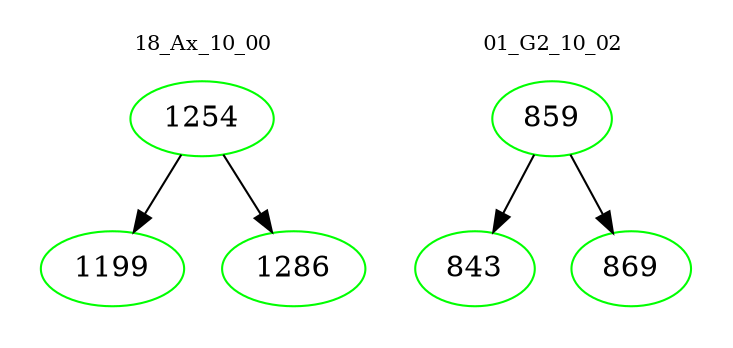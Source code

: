 digraph{
subgraph cluster_0 {
color = white
label = "18_Ax_10_00";
fontsize=10;
T0_1254 [label="1254", color="green"]
T0_1254 -> T0_1199 [color="black"]
T0_1199 [label="1199", color="green"]
T0_1254 -> T0_1286 [color="black"]
T0_1286 [label="1286", color="green"]
}
subgraph cluster_1 {
color = white
label = "01_G2_10_02";
fontsize=10;
T1_859 [label="859", color="green"]
T1_859 -> T1_843 [color="black"]
T1_843 [label="843", color="green"]
T1_859 -> T1_869 [color="black"]
T1_869 [label="869", color="green"]
}
}
